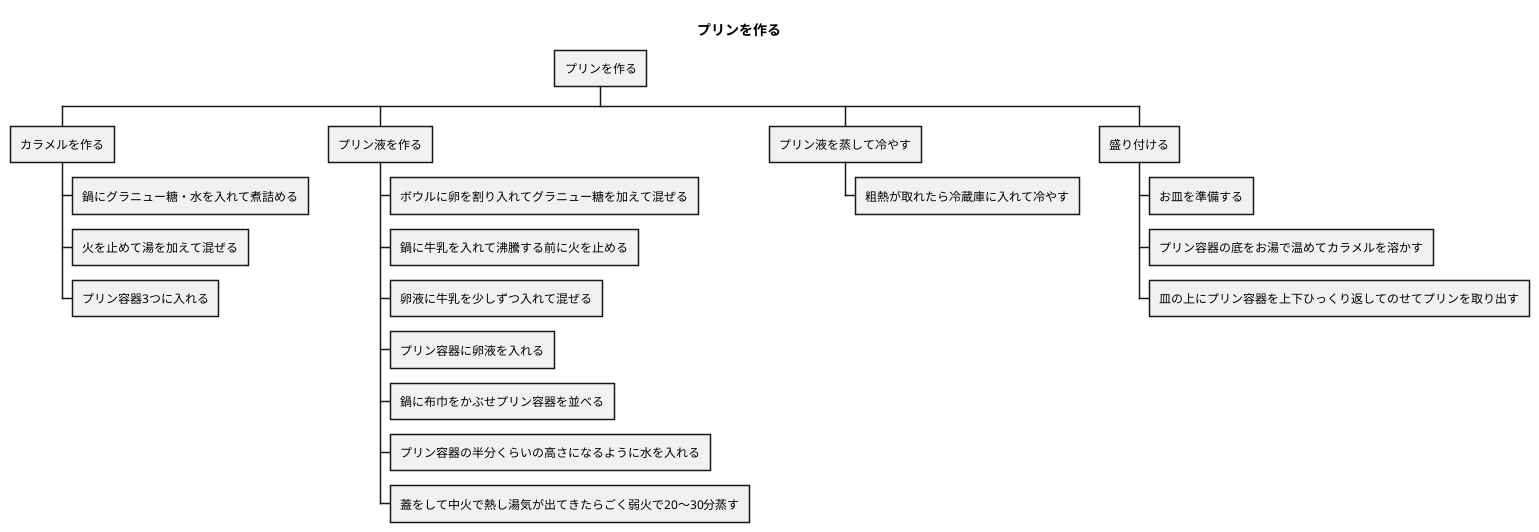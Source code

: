 @startwbs デザートを作る
title プリンを作る

+ プリンを作る
** カラメルを作る
+++ 鍋にグラニュー糖・水を入れて煮詰める
*** 火を止めて湯を加えて混ぜる
*** プリン容器3つに入れる
** プリン液を作る
+++ ボウルに卵を割り入れてグラニュー糖を加えて混ぜる
*** 鍋に牛乳を入れて沸騰する前に火を止める
*** 卵液に牛乳を少しずつ入れて混ぜる
*** プリン容器に卵液を入れる
*** 鍋に布巾をかぶせプリン容器を並べる
*** プリン容器の半分くらいの高さになるように水を入れる
*** 蓋をして中火で熱し湯気が出てきたらごく弱火で20～30分蒸す
** プリン液を蒸して冷やす
+++ 粗熱が取れたら冷蔵庫に入れて冷やす
** 盛り付ける
+++ お皿を準備する
*** プリン容器の底をお湯で温めてカラメルを溶かす
*** 皿の上にプリン容器を上下ひっくり返してのせてプリンを取り出す
@endwbs